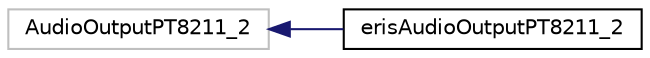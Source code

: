 digraph "Graphical Class Hierarchy"
{
 // LATEX_PDF_SIZE
  edge [fontname="Helvetica",fontsize="10",labelfontname="Helvetica",labelfontsize="10"];
  node [fontname="Helvetica",fontsize="10",shape=record];
  rankdir="LR";
  Node207 [label="AudioOutputPT8211_2",height=0.2,width=0.4,color="grey75", fillcolor="white", style="filled",tooltip=" "];
  Node207 -> Node0 [dir="back",color="midnightblue",fontsize="10",style="solid",fontname="Helvetica"];
  Node0 [label="erisAudioOutputPT8211_2",height=0.2,width=0.4,color="black", fillcolor="white", style="filled",URL="$classeris_audio_output_p_t8211__2.html",tooltip=" "];
}
